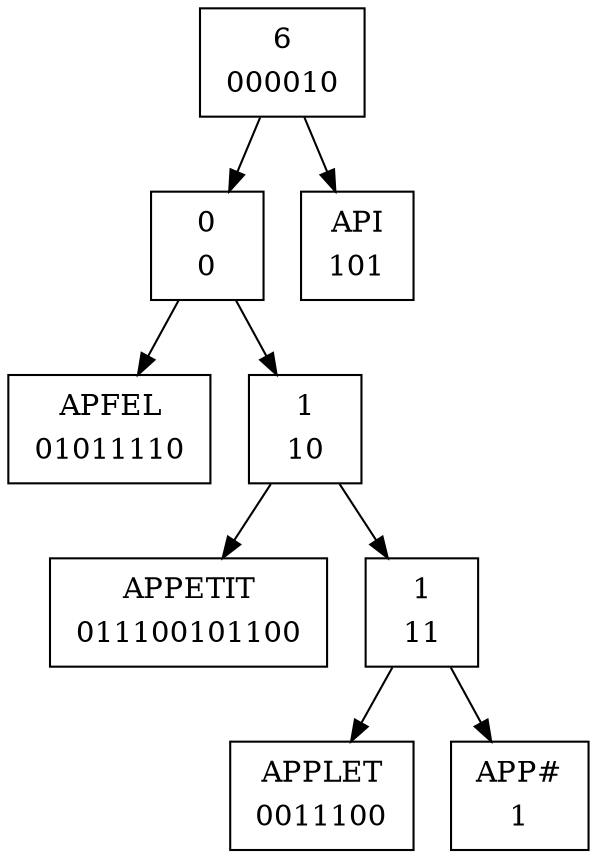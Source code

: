 digraph g {
	
	node[shape=box]

	n1 [label=
	<<TABLE BORDER="0">
		<TR><TD>6</TD></TR>
		<TR><TD>000010</TD></TR>
	</TABLE>>]

	n2 [label=
	<<TABLE BORDER="0">
		<TR><TD>0</TD></TR>
		<TR><TD>0</TD></TR>
	</TABLE>>]

	n3 [label=
	<<TABLE BORDER="0">
		<TR><TD>API</TD></TR>
		<TR><TD>101</TD></TR>
	</TABLE>>]

	n4 [label=
	<<TABLE BORDER="0">
		<TR><TD>APFEL</TD></TR>
		<TR><TD>01011110</TD></TR>
	</TABLE>>]

	n5 [label=
	<<TABLE BORDER="0">
		<TR><TD>1</TD></TR>
		<TR><TD>10</TD></TR>
	</TABLE>>]

	n6 [label=
	<<TABLE BORDER="0">
		<TR><TD>APPETIT</TD></TR>
		<TR><TD>011100101100</TD></TR>
	</TABLE>>]

	n7 [label=
	<<TABLE BORDER="0">
		<TR><TD>1</TD></TR>
		<TR><TD>11</TD></TR>
	</TABLE>>]

	n8 [label=
	<<TABLE BORDER="0">
		<TR><TD>APPLET</TD></TR>
		<TR><TD>0011100</TD></TR>
	</TABLE>>]

	n9 [label=
	<<TABLE BORDER="0">
		<TR><TD>APP#</TD></TR>
		<TR><TD>1</TD></TR>
	</TABLE>>]

	n1 -> n2
	n1 -> n3
	n2 -> n4
	n2 -> n5
	n5 -> n6
	n5 -> n7
	n7 -> n8
	n7 -> n9
}
